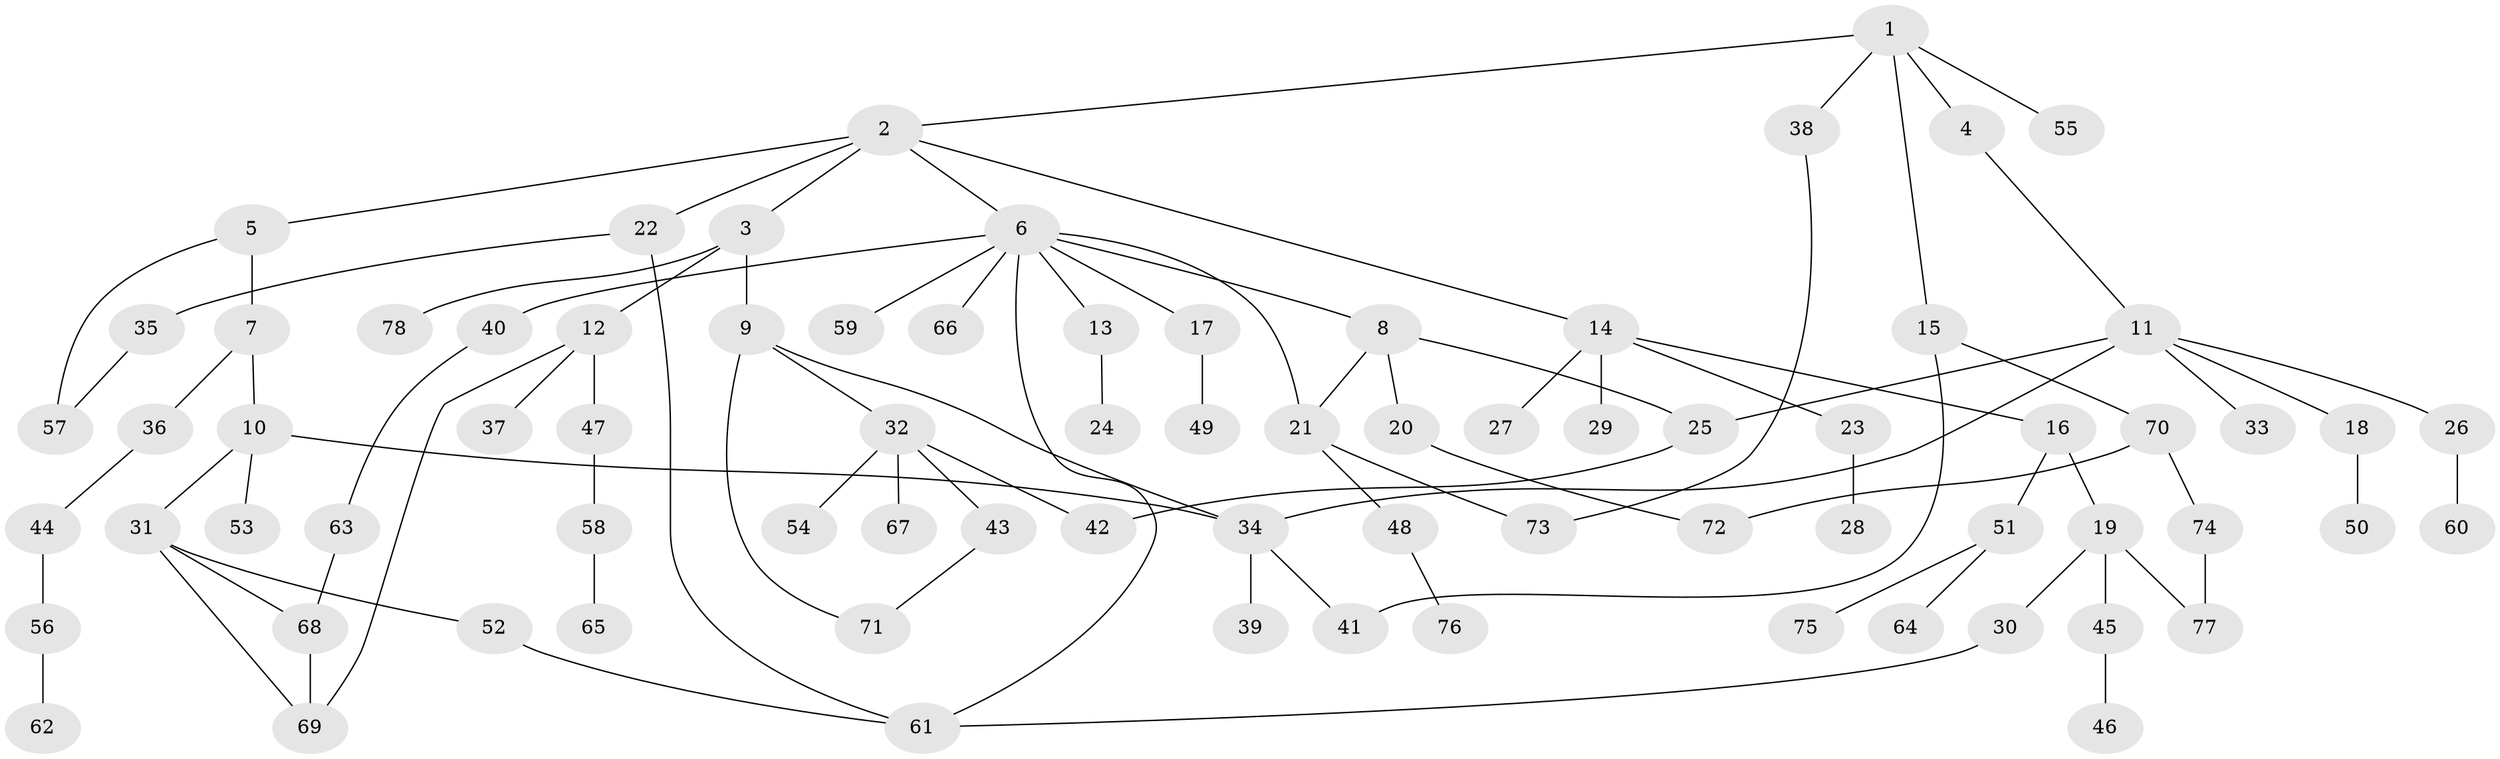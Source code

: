 // coarse degree distribution, {5: 0.08928571428571429, 7: 0.03571428571428571, 6: 0.03571428571428571, 2: 0.30357142857142855, 3: 0.125, 4: 0.05357142857142857, 1: 0.35714285714285715}
// Generated by graph-tools (version 1.1) at 2025/41/03/06/25 10:41:28]
// undirected, 78 vertices, 94 edges
graph export_dot {
graph [start="1"]
  node [color=gray90,style=filled];
  1;
  2;
  3;
  4;
  5;
  6;
  7;
  8;
  9;
  10;
  11;
  12;
  13;
  14;
  15;
  16;
  17;
  18;
  19;
  20;
  21;
  22;
  23;
  24;
  25;
  26;
  27;
  28;
  29;
  30;
  31;
  32;
  33;
  34;
  35;
  36;
  37;
  38;
  39;
  40;
  41;
  42;
  43;
  44;
  45;
  46;
  47;
  48;
  49;
  50;
  51;
  52;
  53;
  54;
  55;
  56;
  57;
  58;
  59;
  60;
  61;
  62;
  63;
  64;
  65;
  66;
  67;
  68;
  69;
  70;
  71;
  72;
  73;
  74;
  75;
  76;
  77;
  78;
  1 -- 2;
  1 -- 4;
  1 -- 15;
  1 -- 38;
  1 -- 55;
  2 -- 3;
  2 -- 5;
  2 -- 6;
  2 -- 14;
  2 -- 22;
  3 -- 9;
  3 -- 12;
  3 -- 78;
  4 -- 11;
  5 -- 7;
  5 -- 57;
  6 -- 8;
  6 -- 13;
  6 -- 17;
  6 -- 40;
  6 -- 59;
  6 -- 66;
  6 -- 21;
  6 -- 61;
  7 -- 10;
  7 -- 36;
  8 -- 20;
  8 -- 21;
  8 -- 25;
  9 -- 32;
  9 -- 34;
  9 -- 71;
  10 -- 31;
  10 -- 34;
  10 -- 53;
  11 -- 18;
  11 -- 25;
  11 -- 26;
  11 -- 33;
  11 -- 34;
  12 -- 37;
  12 -- 47;
  12 -- 69;
  13 -- 24;
  14 -- 16;
  14 -- 23;
  14 -- 27;
  14 -- 29;
  15 -- 70;
  15 -- 41;
  16 -- 19;
  16 -- 51;
  17 -- 49;
  18 -- 50;
  19 -- 30;
  19 -- 45;
  19 -- 77;
  20 -- 72;
  21 -- 48;
  21 -- 73;
  22 -- 35;
  22 -- 61;
  23 -- 28;
  25 -- 42;
  26 -- 60;
  30 -- 61;
  31 -- 52;
  31 -- 68;
  31 -- 69;
  32 -- 43;
  32 -- 54;
  32 -- 67;
  32 -- 42;
  34 -- 39;
  34 -- 41;
  35 -- 57;
  36 -- 44;
  38 -- 73;
  40 -- 63;
  43 -- 71;
  44 -- 56;
  45 -- 46;
  47 -- 58;
  48 -- 76;
  51 -- 64;
  51 -- 75;
  52 -- 61;
  56 -- 62;
  58 -- 65;
  63 -- 68;
  68 -- 69;
  70 -- 74;
  70 -- 72;
  74 -- 77;
}
